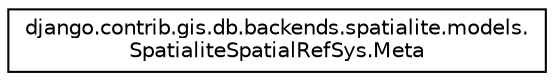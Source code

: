digraph "Graphical Class Hierarchy"
{
 // LATEX_PDF_SIZE
  edge [fontname="Helvetica",fontsize="10",labelfontname="Helvetica",labelfontsize="10"];
  node [fontname="Helvetica",fontsize="10",shape=record];
  rankdir="LR";
  Node0 [label="django.contrib.gis.db.backends.spatialite.models.\lSpatialiteSpatialRefSys.Meta",height=0.2,width=0.4,color="black", fillcolor="white", style="filled",URL="$dd/d14/classdjango_1_1contrib_1_1gis_1_1db_1_1backends_1_1spatialite_1_1models_1_1_spatialite_spatial_ref_sys_1_1_meta.html",tooltip=" "];
}
